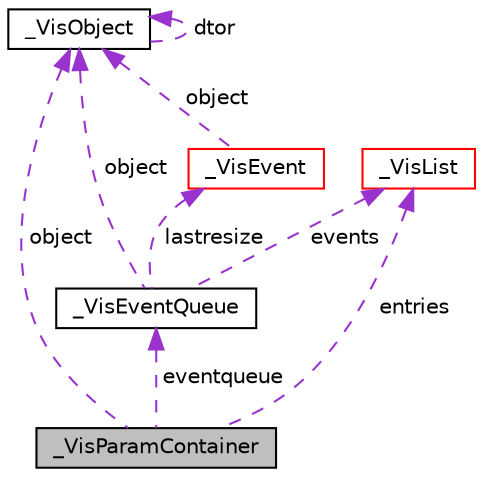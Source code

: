 digraph G
{
  edge [fontname="Helvetica",fontsize="10",labelfontname="Helvetica",labelfontsize="10"];
  node [fontname="Helvetica",fontsize="10",shape=record];
  Node1 [label="_VisParamContainer",height=0.2,width=0.4,color="black", fillcolor="grey75", style="filled" fontcolor="black"];
  Node2 -> Node1 [dir="back",color="darkorchid3",fontsize="10",style="dashed",label=" eventqueue" ,fontname="Helvetica"];
  Node2 [label="_VisEventQueue",height=0.2,width=0.4,color="black", fillcolor="white", style="filled",URL="$struct__VisEventQueue.html",tooltip="The event queue data structure."];
  Node3 -> Node2 [dir="back",color="darkorchid3",fontsize="10",style="dashed",label=" lastresize" ,fontname="Helvetica"];
  Node3 [label="_VisEvent",height=0.2,width=0.4,color="red", fillcolor="white", style="filled",URL="$struct__VisEvent.html",tooltip="The main event data structure."];
  Node4 -> Node3 [dir="back",color="darkorchid3",fontsize="10",style="dashed",label=" object" ,fontname="Helvetica"];
  Node4 [label="_VisObject",height=0.2,width=0.4,color="black", fillcolor="white", style="filled",URL="$struct__VisObject.html",tooltip="The VisObject structure contains all the VisObject housekeeping data like refcounting and a pointer t..."];
  Node4 -> Node4 [dir="back",color="darkorchid3",fontsize="10",style="dashed",label=" dtor" ,fontname="Helvetica"];
  Node5 -> Node2 [dir="back",color="darkorchid3",fontsize="10",style="dashed",label=" events" ,fontname="Helvetica"];
  Node5 [label="_VisList",height=0.2,width=0.4,color="red", fillcolor="white", style="filled",URL="$struct__VisList.html",tooltip="The VisList data structure represents a linked list."];
  Node4 -> Node2 [dir="back",color="darkorchid3",fontsize="10",style="dashed",label=" object" ,fontname="Helvetica"];
  Node5 -> Node1 [dir="back",color="darkorchid3",fontsize="10",style="dashed",label=" entries" ,fontname="Helvetica"];
  Node4 -> Node1 [dir="back",color="darkorchid3",fontsize="10",style="dashed",label=" object" ,fontname="Helvetica"];
}
